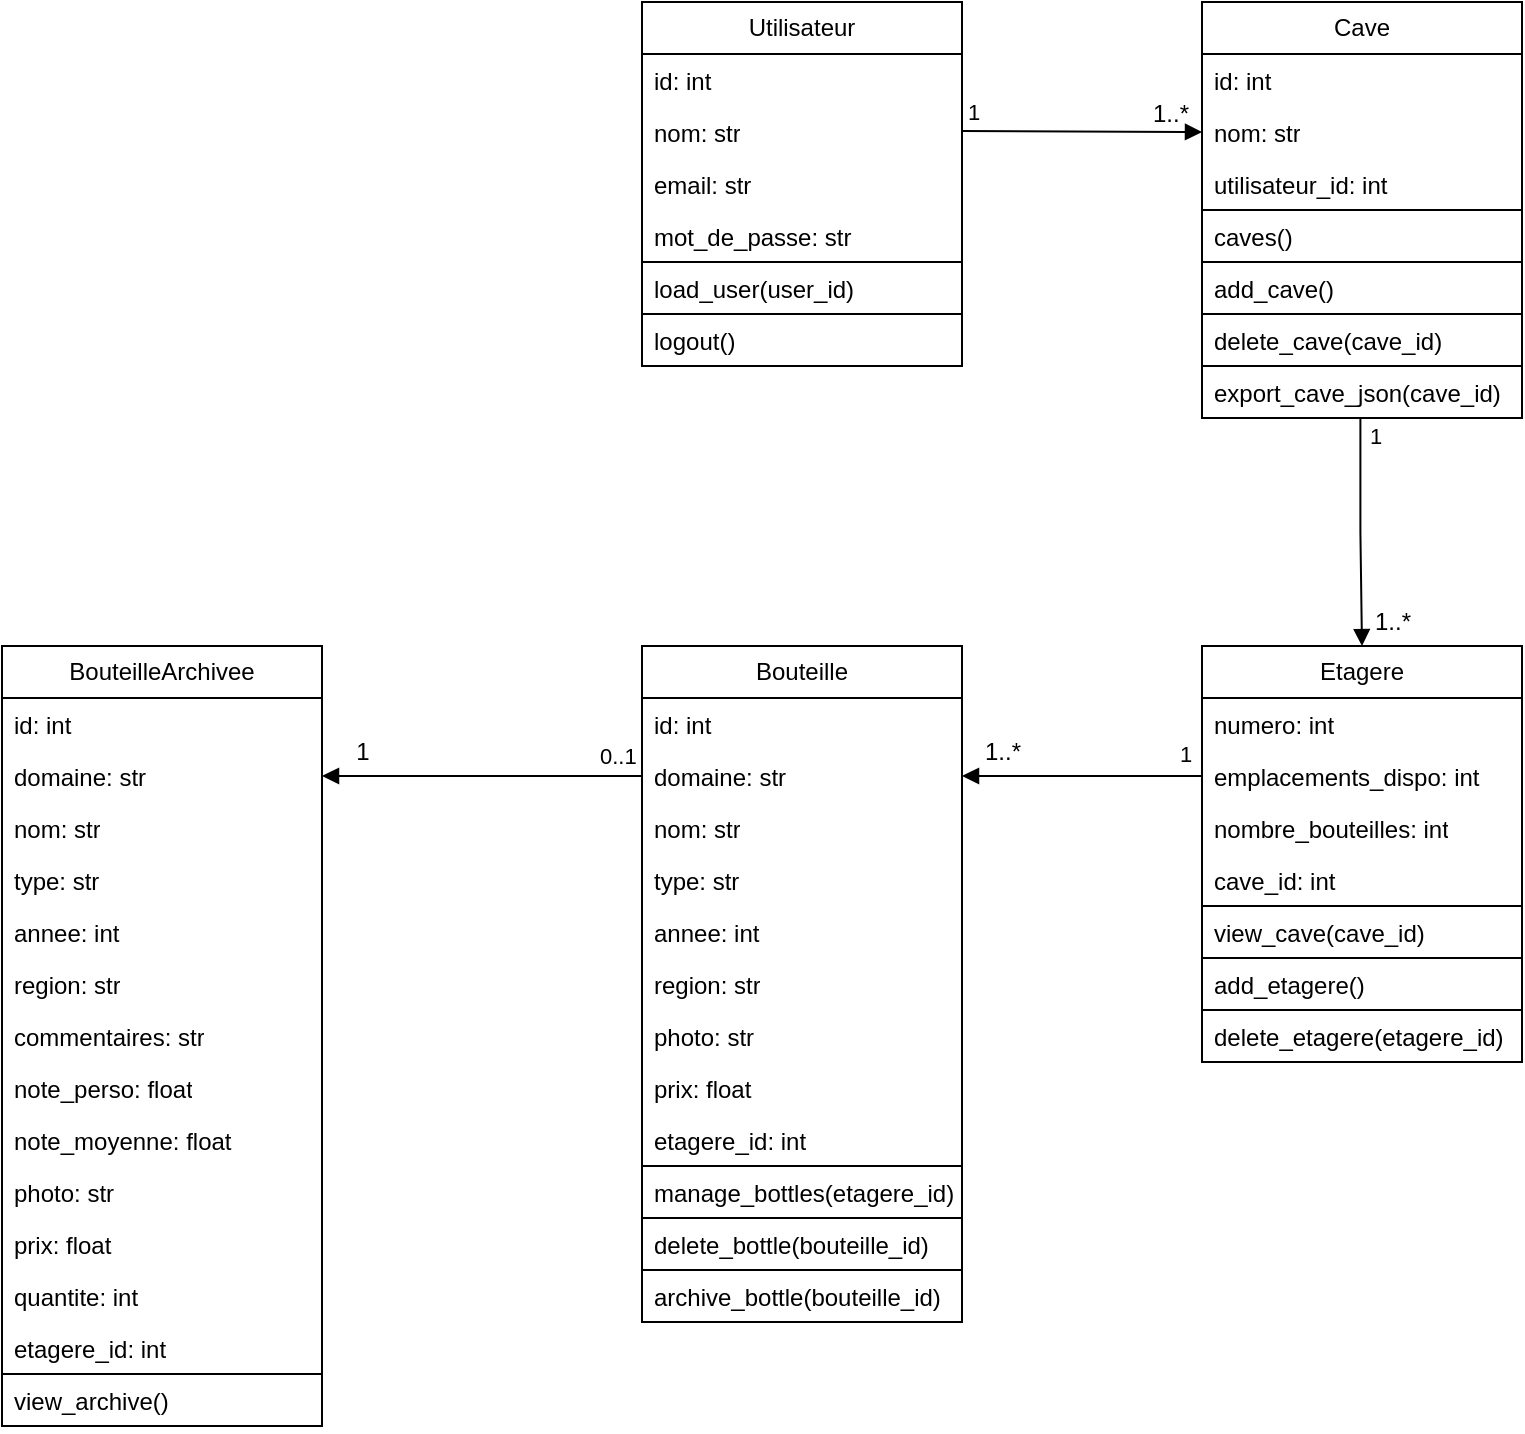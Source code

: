 <mxfile version="24.7.17" pages="2">
  <diagram id="C5RBs43oDa-KdzZeNtuy" name="Diagramme de Classes">
    <mxGraphModel dx="322" dy="473" grid="1" gridSize="10" guides="1" tooltips="1" connect="1" arrows="1" fold="1" page="1" pageScale="1" pageWidth="1169" pageHeight="827" math="0" shadow="0">
      <root>
        <mxCell id="WIyWlLk6GJQsqaUBKTNV-0" />
        <mxCell id="WIyWlLk6GJQsqaUBKTNV-1" parent="WIyWlLk6GJQsqaUBKTNV-0" />
        <mxCell id="N8yvLqKPJr8FDCwfE0dU-0" value="Utilisateur" style="swimlane;fontStyle=0;childLayout=stackLayout;horizontal=1;startSize=26;fillColor=none;horizontalStack=0;resizeParent=1;resizeParentMax=0;resizeLast=0;collapsible=1;marginBottom=0;whiteSpace=wrap;html=1;swimlaneLine=1;strokeColor=default;" parent="WIyWlLk6GJQsqaUBKTNV-1" vertex="1">
          <mxGeometry x="520" y="40" width="160" height="182" as="geometry" />
        </mxCell>
        <mxCell id="N8yvLqKPJr8FDCwfE0dU-1" value="id: int" style="text;strokeColor=none;fillColor=none;align=left;verticalAlign=top;spacingLeft=4;spacingRight=4;overflow=hidden;rotatable=0;points=[[0,0.5],[1,0.5]];portConstraint=eastwest;whiteSpace=wrap;html=1;" parent="N8yvLqKPJr8FDCwfE0dU-0" vertex="1">
          <mxGeometry y="26" width="160" height="26" as="geometry" />
        </mxCell>
        <mxCell id="N8yvLqKPJr8FDCwfE0dU-2" value="nom: str" style="text;strokeColor=none;fillColor=none;align=left;verticalAlign=top;spacingLeft=4;spacingRight=4;overflow=hidden;rotatable=0;points=[[0,0.5],[1,0.5]];portConstraint=eastwest;whiteSpace=wrap;html=1;" parent="N8yvLqKPJr8FDCwfE0dU-0" vertex="1">
          <mxGeometry y="52" width="160" height="26" as="geometry" />
        </mxCell>
        <mxCell id="N8yvLqKPJr8FDCwfE0dU-4" value="email: str" style="text;strokeColor=none;fillColor=none;align=left;verticalAlign=top;spacingLeft=4;spacingRight=4;overflow=hidden;rotatable=0;points=[[0,0.5],[1,0.5]];portConstraint=eastwest;whiteSpace=wrap;html=1;" parent="N8yvLqKPJr8FDCwfE0dU-0" vertex="1">
          <mxGeometry y="78" width="160" height="26" as="geometry" />
        </mxCell>
        <mxCell id="N8yvLqKPJr8FDCwfE0dU-3" value="mot_de_passe: str" style="text;strokeColor=none;fillColor=none;align=left;verticalAlign=top;spacingLeft=4;spacingRight=4;overflow=hidden;rotatable=0;points=[[0,0.5],[1,0.5]];portConstraint=eastwest;whiteSpace=wrap;html=1;" parent="N8yvLqKPJr8FDCwfE0dU-0" vertex="1">
          <mxGeometry y="104" width="160" height="26" as="geometry" />
        </mxCell>
        <mxCell id="baULKCOzaB2K7lAitbB2-0" value="load_user(user_id)" style="text;strokeColor=default;fillColor=none;align=left;verticalAlign=top;spacingLeft=4;spacingRight=4;overflow=hidden;rotatable=0;points=[[0,0.5],[1,0.5]];portConstraint=eastwest;whiteSpace=wrap;html=1;" vertex="1" parent="N8yvLqKPJr8FDCwfE0dU-0">
          <mxGeometry y="130" width="160" height="26" as="geometry" />
        </mxCell>
        <mxCell id="baULKCOzaB2K7lAitbB2-2" value="logout()" style="text;strokeColor=default;fillColor=none;align=left;verticalAlign=top;spacingLeft=4;spacingRight=4;overflow=hidden;rotatable=0;points=[[0,0.5],[1,0.5]];portConstraint=eastwest;whiteSpace=wrap;html=1;" vertex="1" parent="N8yvLqKPJr8FDCwfE0dU-0">
          <mxGeometry y="156" width="160" height="26" as="geometry" />
        </mxCell>
        <mxCell id="N8yvLqKPJr8FDCwfE0dU-7" value="Cave" style="swimlane;fontStyle=0;childLayout=stackLayout;horizontal=1;startSize=26;fillColor=none;horizontalStack=0;resizeParent=1;resizeParentMax=0;resizeLast=0;collapsible=1;marginBottom=0;whiteSpace=wrap;html=1;" parent="WIyWlLk6GJQsqaUBKTNV-1" vertex="1">
          <mxGeometry x="800" y="40" width="160" height="208" as="geometry" />
        </mxCell>
        <mxCell id="N8yvLqKPJr8FDCwfE0dU-8" value="id: int" style="text;strokeColor=none;fillColor=none;align=left;verticalAlign=top;spacingLeft=4;spacingRight=4;overflow=hidden;rotatable=0;points=[[0,0.5],[1,0.5]];portConstraint=eastwest;whiteSpace=wrap;html=1;" parent="N8yvLqKPJr8FDCwfE0dU-7" vertex="1">
          <mxGeometry y="26" width="160" height="26" as="geometry" />
        </mxCell>
        <mxCell id="N8yvLqKPJr8FDCwfE0dU-9" value="nom: str" style="text;strokeColor=none;fillColor=none;align=left;verticalAlign=top;spacingLeft=4;spacingRight=4;overflow=hidden;rotatable=0;points=[[0,0.5],[1,0.5]];portConstraint=eastwest;whiteSpace=wrap;html=1;" parent="N8yvLqKPJr8FDCwfE0dU-7" vertex="1">
          <mxGeometry y="52" width="160" height="26" as="geometry" />
        </mxCell>
        <mxCell id="N8yvLqKPJr8FDCwfE0dU-10" value="utilisateur_id: int" style="text;strokeColor=none;fillColor=none;align=left;verticalAlign=top;spacingLeft=4;spacingRight=4;overflow=hidden;rotatable=0;points=[[0,0.5],[1,0.5]];portConstraint=eastwest;whiteSpace=wrap;html=1;" parent="N8yvLqKPJr8FDCwfE0dU-7" vertex="1">
          <mxGeometry y="78" width="160" height="26" as="geometry" />
        </mxCell>
        <mxCell id="baULKCOzaB2K7lAitbB2-7" value="caves()" style="text;strokeColor=default;fillColor=none;align=left;verticalAlign=top;spacingLeft=4;spacingRight=4;overflow=hidden;rotatable=0;points=[[0,0.5],[1,0.5]];portConstraint=eastwest;whiteSpace=wrap;html=1;" vertex="1" parent="N8yvLqKPJr8FDCwfE0dU-7">
          <mxGeometry y="104" width="160" height="26" as="geometry" />
        </mxCell>
        <mxCell id="baULKCOzaB2K7lAitbB2-4" value="add_cave()" style="text;strokeColor=default;fillColor=none;align=left;verticalAlign=top;spacingLeft=4;spacingRight=4;overflow=hidden;rotatable=0;points=[[0,0.5],[1,0.5]];portConstraint=eastwest;whiteSpace=wrap;html=1;" vertex="1" parent="N8yvLqKPJr8FDCwfE0dU-7">
          <mxGeometry y="130" width="160" height="26" as="geometry" />
        </mxCell>
        <mxCell id="baULKCOzaB2K7lAitbB2-5" value="delete_cave(cave_id)" style="text;strokeColor=default;fillColor=none;align=left;verticalAlign=top;spacingLeft=4;spacingRight=4;overflow=hidden;rotatable=0;points=[[0,0.5],[1,0.5]];portConstraint=eastwest;whiteSpace=wrap;html=1;" vertex="1" parent="N8yvLqKPJr8FDCwfE0dU-7">
          <mxGeometry y="156" width="160" height="26" as="geometry" />
        </mxCell>
        <mxCell id="baULKCOzaB2K7lAitbB2-18" value="export_cave_json(cave_id)" style="text;strokeColor=default;fillColor=none;align=left;verticalAlign=top;spacingLeft=4;spacingRight=4;overflow=hidden;rotatable=0;points=[[0,0.5],[1,0.5]];portConstraint=eastwest;whiteSpace=wrap;html=1;" vertex="1" parent="N8yvLqKPJr8FDCwfE0dU-7">
          <mxGeometry y="182" width="160" height="26" as="geometry" />
        </mxCell>
        <mxCell id="N8yvLqKPJr8FDCwfE0dU-12" value="Etagere" style="swimlane;fontStyle=0;childLayout=stackLayout;horizontal=1;startSize=26;fillColor=none;horizontalStack=0;resizeParent=1;resizeParentMax=0;resizeLast=0;collapsible=1;marginBottom=0;whiteSpace=wrap;html=1;" parent="WIyWlLk6GJQsqaUBKTNV-1" vertex="1">
          <mxGeometry x="800" y="362" width="160" height="208" as="geometry" />
        </mxCell>
        <mxCell id="N8yvLqKPJr8FDCwfE0dU-13" value="numero: int" style="text;strokeColor=none;fillColor=none;align=left;verticalAlign=top;spacingLeft=4;spacingRight=4;overflow=hidden;rotatable=0;points=[[0,0.5],[1,0.5]];portConstraint=eastwest;whiteSpace=wrap;html=1;" parent="N8yvLqKPJr8FDCwfE0dU-12" vertex="1">
          <mxGeometry y="26" width="160" height="26" as="geometry" />
        </mxCell>
        <mxCell id="N8yvLqKPJr8FDCwfE0dU-14" value="emplacements_dispo: int" style="text;strokeColor=none;fillColor=none;align=left;verticalAlign=top;spacingLeft=4;spacingRight=4;overflow=hidden;rotatable=0;points=[[0,0.5],[1,0.5]];portConstraint=eastwest;whiteSpace=wrap;html=1;" parent="N8yvLqKPJr8FDCwfE0dU-12" vertex="1">
          <mxGeometry y="52" width="160" height="26" as="geometry" />
        </mxCell>
        <mxCell id="N8yvLqKPJr8FDCwfE0dU-15" value="nombre_bouteilles: int" style="text;strokeColor=none;fillColor=none;align=left;verticalAlign=top;spacingLeft=4;spacingRight=4;overflow=hidden;rotatable=0;points=[[0,0.5],[1,0.5]];portConstraint=eastwest;whiteSpace=wrap;html=1;" parent="N8yvLqKPJr8FDCwfE0dU-12" vertex="1">
          <mxGeometry y="78" width="160" height="26" as="geometry" />
        </mxCell>
        <mxCell id="nJMobULBVtgnFOdolpub-0" value="cave_id: int" style="text;strokeColor=none;fillColor=none;align=left;verticalAlign=top;spacingLeft=4;spacingRight=4;overflow=hidden;rotatable=0;points=[[0,0.5],[1,0.5]];portConstraint=eastwest;whiteSpace=wrap;html=1;" parent="N8yvLqKPJr8FDCwfE0dU-12" vertex="1">
          <mxGeometry y="104" width="160" height="26" as="geometry" />
        </mxCell>
        <mxCell id="baULKCOzaB2K7lAitbB2-8" value="view_cave(cave_id)" style="text;strokeColor=default;fillColor=none;align=left;verticalAlign=top;spacingLeft=4;spacingRight=4;overflow=hidden;rotatable=0;points=[[0,0.5],[1,0.5]];portConstraint=eastwest;whiteSpace=wrap;html=1;" vertex="1" parent="N8yvLqKPJr8FDCwfE0dU-12">
          <mxGeometry y="130" width="160" height="26" as="geometry" />
        </mxCell>
        <mxCell id="baULKCOzaB2K7lAitbB2-9" value="add_etagere()" style="text;strokeColor=default;fillColor=none;align=left;verticalAlign=top;spacingLeft=4;spacingRight=4;overflow=hidden;rotatable=0;points=[[0,0.5],[1,0.5]];portConstraint=eastwest;whiteSpace=wrap;html=1;" vertex="1" parent="N8yvLqKPJr8FDCwfE0dU-12">
          <mxGeometry y="156" width="160" height="26" as="geometry" />
        </mxCell>
        <mxCell id="baULKCOzaB2K7lAitbB2-17" value="delete_etagere(etagere_id)" style="text;strokeColor=default;fillColor=none;align=left;verticalAlign=top;spacingLeft=4;spacingRight=4;overflow=hidden;rotatable=0;points=[[0,0.5],[1,0.5]];portConstraint=eastwest;whiteSpace=wrap;html=1;" vertex="1" parent="N8yvLqKPJr8FDCwfE0dU-12">
          <mxGeometry y="182" width="160" height="26" as="geometry" />
        </mxCell>
        <mxCell id="N8yvLqKPJr8FDCwfE0dU-17" value="Bouteille" style="swimlane;fontStyle=0;childLayout=stackLayout;horizontal=1;startSize=26;fillColor=none;horizontalStack=0;resizeParent=1;resizeParentMax=0;resizeLast=0;collapsible=1;marginBottom=0;whiteSpace=wrap;html=1;" parent="WIyWlLk6GJQsqaUBKTNV-1" vertex="1">
          <mxGeometry x="520" y="362" width="160" height="338" as="geometry" />
        </mxCell>
        <mxCell id="N8yvLqKPJr8FDCwfE0dU-21" value="id: int" style="text;strokeColor=none;fillColor=none;align=left;verticalAlign=top;spacingLeft=4;spacingRight=4;overflow=hidden;rotatable=0;points=[[0,0.5],[1,0.5]];portConstraint=eastwest;whiteSpace=wrap;html=1;" parent="N8yvLqKPJr8FDCwfE0dU-17" vertex="1">
          <mxGeometry y="26" width="160" height="26" as="geometry" />
        </mxCell>
        <mxCell id="N8yvLqKPJr8FDCwfE0dU-22" value="domaine: str" style="text;strokeColor=none;fillColor=none;align=left;verticalAlign=top;spacingLeft=4;spacingRight=4;overflow=hidden;rotatable=0;points=[[0,0.5],[1,0.5]];portConstraint=eastwest;whiteSpace=wrap;html=1;" parent="N8yvLqKPJr8FDCwfE0dU-17" vertex="1">
          <mxGeometry y="52" width="160" height="26" as="geometry" />
        </mxCell>
        <mxCell id="N8yvLqKPJr8FDCwfE0dU-23" value="nom: str" style="text;strokeColor=none;fillColor=none;align=left;verticalAlign=top;spacingLeft=4;spacingRight=4;overflow=hidden;rotatable=0;points=[[0,0.5],[1,0.5]];portConstraint=eastwest;whiteSpace=wrap;html=1;" parent="N8yvLqKPJr8FDCwfE0dU-17" vertex="1">
          <mxGeometry y="78" width="160" height="26" as="geometry" />
        </mxCell>
        <mxCell id="N8yvLqKPJr8FDCwfE0dU-24" value="type: str" style="text;strokeColor=none;fillColor=none;align=left;verticalAlign=top;spacingLeft=4;spacingRight=4;overflow=hidden;rotatable=0;points=[[0,0.5],[1,0.5]];portConstraint=eastwest;whiteSpace=wrap;html=1;" parent="N8yvLqKPJr8FDCwfE0dU-17" vertex="1">
          <mxGeometry y="104" width="160" height="26" as="geometry" />
        </mxCell>
        <mxCell id="N8yvLqKPJr8FDCwfE0dU-25" value="annee: int" style="text;strokeColor=none;fillColor=none;align=left;verticalAlign=top;spacingLeft=4;spacingRight=4;overflow=hidden;rotatable=0;points=[[0,0.5],[1,0.5]];portConstraint=eastwest;whiteSpace=wrap;html=1;" parent="N8yvLqKPJr8FDCwfE0dU-17" vertex="1">
          <mxGeometry y="130" width="160" height="26" as="geometry" />
        </mxCell>
        <mxCell id="N8yvLqKPJr8FDCwfE0dU-30" value="region: str" style="text;strokeColor=none;fillColor=none;align=left;verticalAlign=top;spacingLeft=4;spacingRight=4;overflow=hidden;rotatable=0;points=[[0,0.5],[1,0.5]];portConstraint=eastwest;whiteSpace=wrap;html=1;" parent="N8yvLqKPJr8FDCwfE0dU-17" vertex="1">
          <mxGeometry y="156" width="160" height="26" as="geometry" />
        </mxCell>
        <mxCell id="N8yvLqKPJr8FDCwfE0dU-34" value="photo: str" style="text;strokeColor=none;fillColor=none;align=left;verticalAlign=top;spacingLeft=4;spacingRight=4;overflow=hidden;rotatable=0;points=[[0,0.5],[1,0.5]];portConstraint=eastwest;whiteSpace=wrap;html=1;" parent="N8yvLqKPJr8FDCwfE0dU-17" vertex="1">
          <mxGeometry y="182" width="160" height="26" as="geometry" />
        </mxCell>
        <mxCell id="N8yvLqKPJr8FDCwfE0dU-33" value="prix: float" style="text;strokeColor=none;fillColor=none;align=left;verticalAlign=top;spacingLeft=4;spacingRight=4;overflow=hidden;rotatable=0;points=[[0,0.5],[1,0.5]];portConstraint=eastwest;whiteSpace=wrap;html=1;" parent="N8yvLqKPJr8FDCwfE0dU-17" vertex="1">
          <mxGeometry y="208" width="160" height="26" as="geometry" />
        </mxCell>
        <mxCell id="N8yvLqKPJr8FDCwfE0dU-26" value="etagere_id: int" style="text;strokeColor=none;fillColor=none;align=left;verticalAlign=top;spacingLeft=4;spacingRight=4;overflow=hidden;rotatable=0;points=[[0,0.5],[1,0.5]];portConstraint=eastwest;whiteSpace=wrap;html=1;" parent="N8yvLqKPJr8FDCwfE0dU-17" vertex="1">
          <mxGeometry y="234" width="160" height="26" as="geometry" />
        </mxCell>
        <mxCell id="baULKCOzaB2K7lAitbB2-19" value="manage_bottles(etagere_id)" style="text;strokeColor=default;fillColor=none;align=left;verticalAlign=top;spacingLeft=4;spacingRight=4;overflow=hidden;rotatable=0;points=[[0,0.5],[1,0.5]];portConstraint=eastwest;whiteSpace=wrap;html=1;" vertex="1" parent="N8yvLqKPJr8FDCwfE0dU-17">
          <mxGeometry y="260" width="160" height="26" as="geometry" />
        </mxCell>
        <mxCell id="baULKCOzaB2K7lAitbB2-20" value="delete_bottle(bouteille_id)" style="text;strokeColor=default;fillColor=none;align=left;verticalAlign=top;spacingLeft=4;spacingRight=4;overflow=hidden;rotatable=0;points=[[0,0.5],[1,0.5]];portConstraint=eastwest;whiteSpace=wrap;html=1;" vertex="1" parent="N8yvLqKPJr8FDCwfE0dU-17">
          <mxGeometry y="286" width="160" height="26" as="geometry" />
        </mxCell>
        <mxCell id="baULKCOzaB2K7lAitbB2-34" value="archive_bottle(bouteille_id)" style="text;strokeColor=default;fillColor=none;align=left;verticalAlign=top;spacingLeft=4;spacingRight=4;overflow=hidden;rotatable=0;points=[[0,0.5],[1,0.5]];portConstraint=eastwest;whiteSpace=wrap;html=1;" vertex="1" parent="N8yvLqKPJr8FDCwfE0dU-17">
          <mxGeometry y="312" width="160" height="26" as="geometry" />
        </mxCell>
        <mxCell id="N8yvLqKPJr8FDCwfE0dU-37" value="" style="endArrow=block;endFill=1;html=1;edgeStyle=orthogonalEdgeStyle;align=left;verticalAlign=top;rounded=0;entryX=0;entryY=0.5;entryDx=0;entryDy=0;" parent="WIyWlLk6GJQsqaUBKTNV-1" target="N8yvLqKPJr8FDCwfE0dU-9" edge="1">
          <mxGeometry x="-1" relative="1" as="geometry">
            <mxPoint x="680" y="104.5" as="sourcePoint" />
            <mxPoint x="770" y="104.5" as="targetPoint" />
          </mxGeometry>
        </mxCell>
        <mxCell id="N8yvLqKPJr8FDCwfE0dU-38" value="1" style="edgeLabel;resizable=0;html=1;align=left;verticalAlign=bottom;" parent="N8yvLqKPJr8FDCwfE0dU-37" connectable="0" vertex="1">
          <mxGeometry x="-1" relative="1" as="geometry">
            <mxPoint x="1" y="-1" as="offset" />
          </mxGeometry>
        </mxCell>
        <mxCell id="N8yvLqKPJr8FDCwfE0dU-40" value="1..*" style="text;html=1;align=center;verticalAlign=middle;resizable=0;points=[];autosize=1;strokeColor=none;fillColor=none;" parent="WIyWlLk6GJQsqaUBKTNV-1" vertex="1">
          <mxGeometry x="764" y="81" width="40" height="30" as="geometry" />
        </mxCell>
        <mxCell id="N8yvLqKPJr8FDCwfE0dU-41" value="" style="endArrow=block;endFill=1;html=1;edgeStyle=orthogonalEdgeStyle;align=left;verticalAlign=top;rounded=0;entryX=0.5;entryY=0;entryDx=0;entryDy=0;exitX=0.495;exitY=1.005;exitDx=0;exitDy=0;exitPerimeter=0;" parent="WIyWlLk6GJQsqaUBKTNV-1" source="baULKCOzaB2K7lAitbB2-18" target="N8yvLqKPJr8FDCwfE0dU-12" edge="1">
          <mxGeometry x="-1" relative="1" as="geometry">
            <mxPoint x="880" y="250" as="sourcePoint" />
            <mxPoint x="970" y="260.5" as="targetPoint" />
          </mxGeometry>
        </mxCell>
        <mxCell id="N8yvLqKPJr8FDCwfE0dU-42" value="1" style="edgeLabel;resizable=0;html=1;align=left;verticalAlign=bottom;" parent="N8yvLqKPJr8FDCwfE0dU-41" connectable="0" vertex="1">
          <mxGeometry x="-1" relative="1" as="geometry">
            <mxPoint x="3" y="17" as="offset" />
          </mxGeometry>
        </mxCell>
        <mxCell id="N8yvLqKPJr8FDCwfE0dU-46" value="1..*" style="text;html=1;align=center;verticalAlign=middle;resizable=0;points=[];autosize=1;strokeColor=none;fillColor=none;" parent="WIyWlLk6GJQsqaUBKTNV-1" vertex="1">
          <mxGeometry x="875" y="335" width="40" height="30" as="geometry" />
        </mxCell>
        <mxCell id="N8yvLqKPJr8FDCwfE0dU-47" value="" style="endArrow=block;endFill=1;html=1;edgeStyle=orthogonalEdgeStyle;align=left;verticalAlign=top;rounded=0;exitX=0;exitY=0.5;exitDx=0;exitDy=0;entryX=1;entryY=0.5;entryDx=0;entryDy=0;" parent="WIyWlLk6GJQsqaUBKTNV-1" source="N8yvLqKPJr8FDCwfE0dU-14" target="N8yvLqKPJr8FDCwfE0dU-22" edge="1">
          <mxGeometry x="-1" relative="1" as="geometry">
            <mxPoint x="780" y="414" as="sourcePoint" />
            <mxPoint x="690" y="420" as="targetPoint" />
          </mxGeometry>
        </mxCell>
        <mxCell id="N8yvLqKPJr8FDCwfE0dU-48" value="1" style="edgeLabel;resizable=0;html=1;align=left;verticalAlign=bottom;" parent="N8yvLqKPJr8FDCwfE0dU-47" connectable="0" vertex="1">
          <mxGeometry x="-1" relative="1" as="geometry">
            <mxPoint x="-13" y="-3" as="offset" />
          </mxGeometry>
        </mxCell>
        <mxCell id="N8yvLqKPJr8FDCwfE0dU-49" value="1..*" style="text;html=1;align=center;verticalAlign=middle;resizable=0;points=[];autosize=1;strokeColor=none;fillColor=none;" parent="WIyWlLk6GJQsqaUBKTNV-1" vertex="1">
          <mxGeometry x="680" y="400" width="40" height="30" as="geometry" />
        </mxCell>
        <mxCell id="0L_QkvMz62GkjKR2L9rc-0" value="BouteilleArchivee" style="swimlane;fontStyle=0;childLayout=stackLayout;horizontal=1;startSize=26;fillColor=none;horizontalStack=0;resizeParent=1;resizeParentMax=0;resizeLast=0;collapsible=1;marginBottom=0;whiteSpace=wrap;html=1;" parent="WIyWlLk6GJQsqaUBKTNV-1" vertex="1">
          <mxGeometry x="200" y="362" width="160" height="390" as="geometry" />
        </mxCell>
        <mxCell id="0L_QkvMz62GkjKR2L9rc-1" value="id: int" style="text;strokeColor=none;fillColor=none;align=left;verticalAlign=top;spacingLeft=4;spacingRight=4;overflow=hidden;rotatable=0;points=[[0,0.5],[1,0.5]];portConstraint=eastwest;whiteSpace=wrap;html=1;" parent="0L_QkvMz62GkjKR2L9rc-0" vertex="1">
          <mxGeometry y="26" width="160" height="26" as="geometry" />
        </mxCell>
        <mxCell id="0L_QkvMz62GkjKR2L9rc-2" value="domaine: str" style="text;strokeColor=none;fillColor=none;align=left;verticalAlign=top;spacingLeft=4;spacingRight=4;overflow=hidden;rotatable=0;points=[[0,0.5],[1,0.5]];portConstraint=eastwest;whiteSpace=wrap;html=1;" parent="0L_QkvMz62GkjKR2L9rc-0" vertex="1">
          <mxGeometry y="52" width="160" height="26" as="geometry" />
        </mxCell>
        <mxCell id="0L_QkvMz62GkjKR2L9rc-3" value="nom: str" style="text;strokeColor=none;fillColor=none;align=left;verticalAlign=top;spacingLeft=4;spacingRight=4;overflow=hidden;rotatable=0;points=[[0,0.5],[1,0.5]];portConstraint=eastwest;whiteSpace=wrap;html=1;" parent="0L_QkvMz62GkjKR2L9rc-0" vertex="1">
          <mxGeometry y="78" width="160" height="26" as="geometry" />
        </mxCell>
        <mxCell id="0L_QkvMz62GkjKR2L9rc-4" value="type: str" style="text;strokeColor=none;fillColor=none;align=left;verticalAlign=top;spacingLeft=4;spacingRight=4;overflow=hidden;rotatable=0;points=[[0,0.5],[1,0.5]];portConstraint=eastwest;whiteSpace=wrap;html=1;" parent="0L_QkvMz62GkjKR2L9rc-0" vertex="1">
          <mxGeometry y="104" width="160" height="26" as="geometry" />
        </mxCell>
        <mxCell id="0L_QkvMz62GkjKR2L9rc-5" value="annee: int" style="text;strokeColor=none;fillColor=none;align=left;verticalAlign=top;spacingLeft=4;spacingRight=4;overflow=hidden;rotatable=0;points=[[0,0.5],[1,0.5]];portConstraint=eastwest;whiteSpace=wrap;html=1;" parent="0L_QkvMz62GkjKR2L9rc-0" vertex="1">
          <mxGeometry y="130" width="160" height="26" as="geometry" />
        </mxCell>
        <mxCell id="0L_QkvMz62GkjKR2L9rc-6" value="region: str" style="text;strokeColor=none;fillColor=none;align=left;verticalAlign=top;spacingLeft=4;spacingRight=4;overflow=hidden;rotatable=0;points=[[0,0.5],[1,0.5]];portConstraint=eastwest;whiteSpace=wrap;html=1;" parent="0L_QkvMz62GkjKR2L9rc-0" vertex="1">
          <mxGeometry y="156" width="160" height="26" as="geometry" />
        </mxCell>
        <mxCell id="0L_QkvMz62GkjKR2L9rc-7" value="commentaires: str" style="text;strokeColor=none;fillColor=none;align=left;verticalAlign=top;spacingLeft=4;spacingRight=4;overflow=hidden;rotatable=0;points=[[0,0.5],[1,0.5]];portConstraint=eastwest;whiteSpace=wrap;html=1;" parent="0L_QkvMz62GkjKR2L9rc-0" vertex="1">
          <mxGeometry y="182" width="160" height="26" as="geometry" />
        </mxCell>
        <mxCell id="0L_QkvMz62GkjKR2L9rc-8" value="note_perso: float" style="text;strokeColor=none;fillColor=none;align=left;verticalAlign=top;spacingLeft=4;spacingRight=4;overflow=hidden;rotatable=0;points=[[0,0.5],[1,0.5]];portConstraint=eastwest;whiteSpace=wrap;html=1;" parent="0L_QkvMz62GkjKR2L9rc-0" vertex="1">
          <mxGeometry y="208" width="160" height="26" as="geometry" />
        </mxCell>
        <mxCell id="0L_QkvMz62GkjKR2L9rc-9" value="note_moyenne: float" style="text;strokeColor=none;fillColor=none;align=left;verticalAlign=top;spacingLeft=4;spacingRight=4;overflow=hidden;rotatable=0;points=[[0,0.5],[1,0.5]];portConstraint=eastwest;whiteSpace=wrap;html=1;" parent="0L_QkvMz62GkjKR2L9rc-0" vertex="1">
          <mxGeometry y="234" width="160" height="26" as="geometry" />
        </mxCell>
        <mxCell id="0L_QkvMz62GkjKR2L9rc-10" value="photo: str" style="text;strokeColor=none;fillColor=none;align=left;verticalAlign=top;spacingLeft=4;spacingRight=4;overflow=hidden;rotatable=0;points=[[0,0.5],[1,0.5]];portConstraint=eastwest;whiteSpace=wrap;html=1;" parent="0L_QkvMz62GkjKR2L9rc-0" vertex="1">
          <mxGeometry y="260" width="160" height="26" as="geometry" />
        </mxCell>
        <mxCell id="0L_QkvMz62GkjKR2L9rc-11" value="prix: float" style="text;strokeColor=none;fillColor=none;align=left;verticalAlign=top;spacingLeft=4;spacingRight=4;overflow=hidden;rotatable=0;points=[[0,0.5],[1,0.5]];portConstraint=eastwest;whiteSpace=wrap;html=1;" parent="0L_QkvMz62GkjKR2L9rc-0" vertex="1">
          <mxGeometry y="286" width="160" height="26" as="geometry" />
        </mxCell>
        <mxCell id="0L_QkvMz62GkjKR2L9rc-12" value="quantite: int" style="text;strokeColor=none;fillColor=none;align=left;verticalAlign=top;spacingLeft=4;spacingRight=4;overflow=hidden;rotatable=0;points=[[0,0.5],[1,0.5]];portConstraint=eastwest;whiteSpace=wrap;html=1;" parent="0L_QkvMz62GkjKR2L9rc-0" vertex="1">
          <mxGeometry y="312" width="160" height="26" as="geometry" />
        </mxCell>
        <mxCell id="0L_QkvMz62GkjKR2L9rc-13" value="etagere_id: int" style="text;strokeColor=none;fillColor=none;align=left;verticalAlign=top;spacingLeft=4;spacingRight=4;overflow=hidden;rotatable=0;points=[[0,0.5],[1,0.5]];portConstraint=eastwest;whiteSpace=wrap;html=1;" parent="0L_QkvMz62GkjKR2L9rc-0" vertex="1">
          <mxGeometry y="338" width="160" height="26" as="geometry" />
        </mxCell>
        <mxCell id="baULKCOzaB2K7lAitbB2-35" value="view_archive()" style="text;strokeColor=default;fillColor=none;align=left;verticalAlign=top;spacingLeft=4;spacingRight=4;overflow=hidden;rotatable=0;points=[[0,0.5],[1,0.5]];portConstraint=eastwest;whiteSpace=wrap;html=1;" vertex="1" parent="0L_QkvMz62GkjKR2L9rc-0">
          <mxGeometry y="364" width="160" height="26" as="geometry" />
        </mxCell>
        <mxCell id="0L_QkvMz62GkjKR2L9rc-14" value="" style="endArrow=block;endFill=1;html=1;edgeStyle=orthogonalEdgeStyle;align=left;verticalAlign=top;rounded=0;exitX=0;exitY=0.5;exitDx=0;exitDy=0;entryX=1;entryY=0.5;entryDx=0;entryDy=0;" parent="WIyWlLk6GJQsqaUBKTNV-1" source="N8yvLqKPJr8FDCwfE0dU-22" target="0L_QkvMz62GkjKR2L9rc-2" edge="1">
          <mxGeometry x="-1" relative="1" as="geometry">
            <mxPoint x="490" y="428" as="sourcePoint" />
            <mxPoint x="370" y="428" as="targetPoint" />
          </mxGeometry>
        </mxCell>
        <mxCell id="0L_QkvMz62GkjKR2L9rc-15" value="0..1" style="edgeLabel;resizable=0;html=1;align=left;verticalAlign=bottom;" parent="0L_QkvMz62GkjKR2L9rc-14" connectable="0" vertex="1">
          <mxGeometry x="-1" relative="1" as="geometry">
            <mxPoint x="-23" y="-2" as="offset" />
          </mxGeometry>
        </mxCell>
        <mxCell id="nJMobULBVtgnFOdolpub-1" value="1" style="text;html=1;align=center;verticalAlign=middle;resizable=0;points=[];autosize=1;strokeColor=none;fillColor=none;" parent="WIyWlLk6GJQsqaUBKTNV-1" vertex="1">
          <mxGeometry x="365" y="400" width="30" height="30" as="geometry" />
        </mxCell>
      </root>
    </mxGraphModel>
  </diagram>
  <diagram id="gB4nzf0hrFOLf0BN2lDy" name="Modèle de BDD">
    <mxGraphModel dx="1098" dy="828" grid="1" gridSize="10" guides="1" tooltips="1" connect="1" arrows="1" fold="1" page="1" pageScale="1" pageWidth="1169" pageHeight="827" math="0" shadow="0">
      <root>
        <mxCell id="0" />
        <mxCell id="1" parent="0" />
        <mxCell id="fBtg-RekssfBhCpjiaH1-1" value="Utilisateur" style="swimlane;fontStyle=0;childLayout=stackLayout;horizontal=1;startSize=26;fillColor=none;horizontalStack=0;resizeParent=1;resizeParentMax=0;resizeLast=0;collapsible=1;marginBottom=0;whiteSpace=wrap;html=1;" parent="1" vertex="1">
          <mxGeometry x="70" y="85" width="360" height="130" as="geometry" />
        </mxCell>
        <mxCell id="fBtg-RekssfBhCpjiaH1-2" value="id INTEGER PRIMARY KEY AUTOINCREMENT" style="text;strokeColor=none;fillColor=none;align=left;verticalAlign=top;spacingLeft=4;spacingRight=4;overflow=hidden;rotatable=0;points=[[0,0.5],[1,0.5]];portConstraint=eastwest;whiteSpace=wrap;html=1;" parent="fBtg-RekssfBhCpjiaH1-1" vertex="1">
          <mxGeometry y="26" width="360" height="26" as="geometry" />
        </mxCell>
        <mxCell id="fBtg-RekssfBhCpjiaH1-3" value="nom TEXT NOT NULL" style="text;strokeColor=none;fillColor=none;align=left;verticalAlign=top;spacingLeft=4;spacingRight=4;overflow=hidden;rotatable=0;points=[[0,0.5],[1,0.5]];portConstraint=eastwest;whiteSpace=wrap;html=1;" parent="fBtg-RekssfBhCpjiaH1-1" vertex="1">
          <mxGeometry y="52" width="360" height="26" as="geometry" />
        </mxCell>
        <mxCell id="fBtg-RekssfBhCpjiaH1-4" value="email TEXT UNIQUE NOT NULL" style="text;strokeColor=none;fillColor=none;align=left;verticalAlign=top;spacingLeft=4;spacingRight=4;overflow=hidden;rotatable=0;points=[[0,0.5],[1,0.5]];portConstraint=eastwest;whiteSpace=wrap;html=1;" parent="fBtg-RekssfBhCpjiaH1-1" vertex="1">
          <mxGeometry y="78" width="360" height="26" as="geometry" />
        </mxCell>
        <mxCell id="fBtg-RekssfBhCpjiaH1-5" value="mot_de_passe TEXT NOT NULL" style="text;strokeColor=none;fillColor=none;align=left;verticalAlign=top;spacingLeft=4;spacingRight=4;overflow=hidden;rotatable=0;points=[[0,0.5],[1,0.5]];portConstraint=eastwest;whiteSpace=wrap;html=1;" parent="fBtg-RekssfBhCpjiaH1-1" vertex="1">
          <mxGeometry y="104" width="360" height="26" as="geometry" />
        </mxCell>
        <mxCell id="fBtg-RekssfBhCpjiaH1-6" value="Cave" style="swimlane;fontStyle=0;childLayout=stackLayout;horizontal=1;startSize=26;fillColor=none;horizontalStack=0;resizeParent=1;resizeParentMax=0;resizeLast=0;collapsible=1;marginBottom=0;whiteSpace=wrap;html=1;" parent="1" vertex="1">
          <mxGeometry x="590" y="33" width="360" height="130" as="geometry" />
        </mxCell>
        <mxCell id="fBtg-RekssfBhCpjiaH1-7" value="id INTEGER PRIMARY KEY AUTOINCREMENT" style="text;strokeColor=none;fillColor=none;align=left;verticalAlign=top;spacingLeft=4;spacingRight=4;overflow=hidden;rotatable=0;points=[[0,0.5],[1,0.5]];portConstraint=eastwest;whiteSpace=wrap;html=1;" parent="fBtg-RekssfBhCpjiaH1-6" vertex="1">
          <mxGeometry y="26" width="360" height="26" as="geometry" />
        </mxCell>
        <mxCell id="fBtg-RekssfBhCpjiaH1-8" value="nom TEXT NOT NULL" style="text;strokeColor=none;fillColor=none;align=left;verticalAlign=top;spacingLeft=4;spacingRight=4;overflow=hidden;rotatable=0;points=[[0,0.5],[1,0.5]];portConstraint=eastwest;whiteSpace=wrap;html=1;" parent="fBtg-RekssfBhCpjiaH1-6" vertex="1">
          <mxGeometry y="52" width="360" height="26" as="geometry" />
        </mxCell>
        <mxCell id="fBtg-RekssfBhCpjiaH1-9" value="utilisateur_id INTEGER NOT NULL" style="text;strokeColor=none;fillColor=none;align=left;verticalAlign=top;spacingLeft=4;spacingRight=4;overflow=hidden;rotatable=0;points=[[0,0.5],[1,0.5]];portConstraint=eastwest;whiteSpace=wrap;html=1;" parent="fBtg-RekssfBhCpjiaH1-6" vertex="1">
          <mxGeometry y="78" width="360" height="26" as="geometry" />
        </mxCell>
        <mxCell id="uETESw2laCdIU42upz53-1" value="FOREIGN KEY (utilisateur_id) REFERENCES Utilisateur (id)" style="text;strokeColor=none;fillColor=none;align=left;verticalAlign=top;spacingLeft=4;spacingRight=4;overflow=hidden;rotatable=0;points=[[0,0.5],[1,0.5]];portConstraint=eastwest;whiteSpace=wrap;html=1;" parent="fBtg-RekssfBhCpjiaH1-6" vertex="1">
          <mxGeometry y="104" width="360" height="26" as="geometry" />
        </mxCell>
        <mxCell id="fBtg-RekssfBhCpjiaH1-10" value="Etagere" style="swimlane;fontStyle=0;childLayout=stackLayout;horizontal=1;startSize=26;fillColor=none;horizontalStack=0;resizeParent=1;resizeParentMax=0;resizeLast=0;collapsible=1;marginBottom=0;whiteSpace=wrap;html=1;" parent="1" vertex="1">
          <mxGeometry x="590" y="206" width="360" height="182" as="geometry" />
        </mxCell>
        <mxCell id="fBtg-RekssfBhCpjiaH1-11" value="id INTEGER PRIMARY KEY AUTOINCREMENT" style="text;strokeColor=none;fillColor=none;align=left;verticalAlign=top;spacingLeft=4;spacingRight=4;overflow=hidden;rotatable=0;points=[[0,0.5],[1,0.5]];portConstraint=eastwest;whiteSpace=wrap;html=1;" parent="fBtg-RekssfBhCpjiaH1-10" vertex="1">
          <mxGeometry y="26" width="360" height="26" as="geometry" />
        </mxCell>
        <mxCell id="fBtg-RekssfBhCpjiaH1-12" value="numero INTEGER NOT NULL" style="text;strokeColor=none;fillColor=none;align=left;verticalAlign=top;spacingLeft=4;spacingRight=4;overflow=hidden;rotatable=0;points=[[0,0.5],[1,0.5]];portConstraint=eastwest;whiteSpace=wrap;html=1;" parent="fBtg-RekssfBhCpjiaH1-10" vertex="1">
          <mxGeometry y="52" width="360" height="26" as="geometry" />
        </mxCell>
        <mxCell id="fBtg-RekssfBhCpjiaH1-13" value="emplacements_disponibles INTEGER NOT NULL" style="text;strokeColor=none;fillColor=none;align=left;verticalAlign=top;spacingLeft=4;spacingRight=4;overflow=hidden;rotatable=0;points=[[0,0.5],[1,0.5]];portConstraint=eastwest;whiteSpace=wrap;html=1;" parent="fBtg-RekssfBhCpjiaH1-10" vertex="1">
          <mxGeometry y="78" width="360" height="26" as="geometry" />
        </mxCell>
        <mxCell id="uETESw2laCdIU42upz53-2" value="nombre_bouteilles INTEGER DEFAULT 0" style="text;strokeColor=none;fillColor=none;align=left;verticalAlign=top;spacingLeft=4;spacingRight=4;overflow=hidden;rotatable=0;points=[[0,0.5],[1,0.5]];portConstraint=eastwest;whiteSpace=wrap;html=1;" parent="fBtg-RekssfBhCpjiaH1-10" vertex="1">
          <mxGeometry y="104" width="360" height="26" as="geometry" />
        </mxCell>
        <mxCell id="uETESw2laCdIU42upz53-3" value="cave_id INTEGER NOT NULL" style="text;strokeColor=none;fillColor=none;align=left;verticalAlign=top;spacingLeft=4;spacingRight=4;overflow=hidden;rotatable=0;points=[[0,0.5],[1,0.5]];portConstraint=eastwest;whiteSpace=wrap;html=1;" parent="fBtg-RekssfBhCpjiaH1-10" vertex="1">
          <mxGeometry y="130" width="360" height="26" as="geometry" />
        </mxCell>
        <mxCell id="fBtg-RekssfBhCpjiaH1-14" value="FOREIGN KEY (cave_id) REFERENCES Cave (id)" style="text;strokeColor=none;fillColor=none;align=left;verticalAlign=top;spacingLeft=4;spacingRight=4;overflow=hidden;rotatable=0;points=[[0,0.5],[1,0.5]];portConstraint=eastwest;whiteSpace=wrap;html=1;" parent="fBtg-RekssfBhCpjiaH1-10" vertex="1">
          <mxGeometry y="156" width="360" height="26" as="geometry" />
        </mxCell>
        <mxCell id="fBtg-RekssfBhCpjiaH1-15" value="Bouteille" style="swimlane;fontStyle=0;childLayout=stackLayout;horizontal=1;startSize=26;fillColor=none;horizontalStack=0;resizeParent=1;resizeParentMax=0;resizeLast=0;collapsible=1;marginBottom=0;whiteSpace=wrap;html=1;" parent="1" vertex="1">
          <mxGeometry x="70" y="285" width="360" height="286" as="geometry" />
        </mxCell>
        <mxCell id="fBtg-RekssfBhCpjiaH1-16" value="id INTEGER PRIMARY KEY AUTOINCREMENT" style="text;strokeColor=none;fillColor=none;align=left;verticalAlign=top;spacingLeft=4;spacingRight=4;overflow=hidden;rotatable=0;points=[[0,0.5],[1,0.5]];portConstraint=eastwest;whiteSpace=wrap;html=1;" parent="fBtg-RekssfBhCpjiaH1-15" vertex="1">
          <mxGeometry y="26" width="360" height="26" as="geometry" />
        </mxCell>
        <mxCell id="fBtg-RekssfBhCpjiaH1-17" value="domaine TEXT NOT NULL" style="text;strokeColor=none;fillColor=none;align=left;verticalAlign=top;spacingLeft=4;spacingRight=4;overflow=hidden;rotatable=0;points=[[0,0.5],[1,0.5]];portConstraint=eastwest;whiteSpace=wrap;html=1;" parent="fBtg-RekssfBhCpjiaH1-15" vertex="1">
          <mxGeometry y="52" width="360" height="26" as="geometry" />
        </mxCell>
        <mxCell id="fBtg-RekssfBhCpjiaH1-18" value="nom TEXT NOT NULL" style="text;strokeColor=none;fillColor=none;align=left;verticalAlign=top;spacingLeft=4;spacingRight=4;overflow=hidden;rotatable=0;points=[[0,0.5],[1,0.5]];portConstraint=eastwest;whiteSpace=wrap;html=1;" parent="fBtg-RekssfBhCpjiaH1-15" vertex="1">
          <mxGeometry y="78" width="360" height="26" as="geometry" />
        </mxCell>
        <mxCell id="fBtg-RekssfBhCpjiaH1-19" value="type TEXT NOT NULL" style="text;strokeColor=none;fillColor=none;align=left;verticalAlign=top;spacingLeft=4;spacingRight=4;overflow=hidden;rotatable=0;points=[[0,0.5],[1,0.5]];portConstraint=eastwest;whiteSpace=wrap;html=1;" parent="fBtg-RekssfBhCpjiaH1-15" vertex="1">
          <mxGeometry y="104" width="360" height="26" as="geometry" />
        </mxCell>
        <mxCell id="fBtg-RekssfBhCpjiaH1-20" value="annee INTEGER NOT NULL" style="text;strokeColor=none;fillColor=none;align=left;verticalAlign=top;spacingLeft=4;spacingRight=4;overflow=hidden;rotatable=0;points=[[0,0.5],[1,0.5]];portConstraint=eastwest;whiteSpace=wrap;html=1;" parent="fBtg-RekssfBhCpjiaH1-15" vertex="1">
          <mxGeometry y="130" width="360" height="26" as="geometry" />
        </mxCell>
        <mxCell id="fBtg-RekssfBhCpjiaH1-21" value="region TEXT NOT NULL" style="text;strokeColor=none;fillColor=none;align=left;verticalAlign=top;spacingLeft=4;spacingRight=4;overflow=hidden;rotatable=0;points=[[0,0.5],[1,0.5]];portConstraint=eastwest;whiteSpace=wrap;html=1;" parent="fBtg-RekssfBhCpjiaH1-15" vertex="1">
          <mxGeometry y="156" width="360" height="26" as="geometry" />
        </mxCell>
        <mxCell id="fBtg-RekssfBhCpjiaH1-22" value="photo TEXT" style="text;strokeColor=none;fillColor=none;align=left;verticalAlign=top;spacingLeft=4;spacingRight=4;overflow=hidden;rotatable=0;points=[[0,0.5],[1,0.5]];portConstraint=eastwest;whiteSpace=wrap;html=1;" parent="fBtg-RekssfBhCpjiaH1-15" vertex="1">
          <mxGeometry y="182" width="360" height="26" as="geometry" />
        </mxCell>
        <mxCell id="fBtg-RekssfBhCpjiaH1-23" value="prix REAL NOT NULL" style="text;strokeColor=none;fillColor=none;align=left;verticalAlign=top;spacingLeft=4;spacingRight=4;overflow=hidden;rotatable=0;points=[[0,0.5],[1,0.5]];portConstraint=eastwest;whiteSpace=wrap;html=1;" parent="fBtg-RekssfBhCpjiaH1-15" vertex="1">
          <mxGeometry y="208" width="360" height="26" as="geometry" />
        </mxCell>
        <mxCell id="uETESw2laCdIU42upz53-4" value="etagere_id INTEGER NOT NULL" style="text;strokeColor=none;fillColor=none;align=left;verticalAlign=top;spacingLeft=4;spacingRight=4;overflow=hidden;rotatable=0;points=[[0,0.5],[1,0.5]];portConstraint=eastwest;whiteSpace=wrap;html=1;" parent="fBtg-RekssfBhCpjiaH1-15" vertex="1">
          <mxGeometry y="234" width="360" height="26" as="geometry" />
        </mxCell>
        <mxCell id="fBtg-RekssfBhCpjiaH1-24" value="FOREIGN KEY (etagere_id) REFERENCES Etagere (id)" style="text;strokeColor=none;fillColor=none;align=left;verticalAlign=top;spacingLeft=4;spacingRight=4;overflow=hidden;rotatable=0;points=[[0,0.5],[1,0.5]];portConstraint=eastwest;whiteSpace=wrap;html=1;" parent="fBtg-RekssfBhCpjiaH1-15" vertex="1">
          <mxGeometry y="260" width="360" height="26" as="geometry" />
        </mxCell>
        <mxCell id="fBtg-RekssfBhCpjiaH1-34" value="BouteilleArchivee" style="swimlane;fontStyle=0;childLayout=stackLayout;horizontal=1;startSize=26;fillColor=none;horizontalStack=0;resizeParent=1;resizeParentMax=0;resizeLast=0;collapsible=1;marginBottom=0;whiteSpace=wrap;html=1;" parent="1" vertex="1">
          <mxGeometry x="590" y="430" width="360" height="364" as="geometry" />
        </mxCell>
        <mxCell id="fBtg-RekssfBhCpjiaH1-35" value="id INTEGER PRIMARY KEY AUTOINCREMENT" style="text;strokeColor=none;fillColor=none;align=left;verticalAlign=top;spacingLeft=4;spacingRight=4;overflow=hidden;rotatable=0;points=[[0,0.5],[1,0.5]];portConstraint=eastwest;whiteSpace=wrap;html=1;" parent="fBtg-RekssfBhCpjiaH1-34" vertex="1">
          <mxGeometry y="26" width="360" height="26" as="geometry" />
        </mxCell>
        <mxCell id="fBtg-RekssfBhCpjiaH1-36" value="domaine TEXT NOT NULL" style="text;strokeColor=none;fillColor=none;align=left;verticalAlign=top;spacingLeft=4;spacingRight=4;overflow=hidden;rotatable=0;points=[[0,0.5],[1,0.5]];portConstraint=eastwest;whiteSpace=wrap;html=1;" parent="fBtg-RekssfBhCpjiaH1-34" vertex="1">
          <mxGeometry y="52" width="360" height="26" as="geometry" />
        </mxCell>
        <mxCell id="fBtg-RekssfBhCpjiaH1-37" value="nom TEXT NOT NULL" style="text;strokeColor=none;fillColor=none;align=left;verticalAlign=top;spacingLeft=4;spacingRight=4;overflow=hidden;rotatable=0;points=[[0,0.5],[1,0.5]];portConstraint=eastwest;whiteSpace=wrap;html=1;" parent="fBtg-RekssfBhCpjiaH1-34" vertex="1">
          <mxGeometry y="78" width="360" height="26" as="geometry" />
        </mxCell>
        <mxCell id="fBtg-RekssfBhCpjiaH1-38" value="type TEXT NOT NULL" style="text;strokeColor=none;fillColor=none;align=left;verticalAlign=top;spacingLeft=4;spacingRight=4;overflow=hidden;rotatable=0;points=[[0,0.5],[1,0.5]];portConstraint=eastwest;whiteSpace=wrap;html=1;" parent="fBtg-RekssfBhCpjiaH1-34" vertex="1">
          <mxGeometry y="104" width="360" height="26" as="geometry" />
        </mxCell>
        <mxCell id="fBtg-RekssfBhCpjiaH1-39" value="annee INTEGER NOT NULL" style="text;strokeColor=none;fillColor=none;align=left;verticalAlign=top;spacingLeft=4;spacingRight=4;overflow=hidden;rotatable=0;points=[[0,0.5],[1,0.5]];portConstraint=eastwest;whiteSpace=wrap;html=1;" parent="fBtg-RekssfBhCpjiaH1-34" vertex="1">
          <mxGeometry y="130" width="360" height="26" as="geometry" />
        </mxCell>
        <mxCell id="fBtg-RekssfBhCpjiaH1-40" value="region TEXT NOT NULL" style="text;strokeColor=none;fillColor=none;align=left;verticalAlign=top;spacingLeft=4;spacingRight=4;overflow=hidden;rotatable=0;points=[[0,0.5],[1,0.5]];portConstraint=eastwest;whiteSpace=wrap;html=1;" parent="fBtg-RekssfBhCpjiaH1-34" vertex="1">
          <mxGeometry y="156" width="360" height="26" as="geometry" />
        </mxCell>
        <mxCell id="fBtg-RekssfBhCpjiaH1-41" value="commentaires TEXT" style="text;strokeColor=none;fillColor=none;align=left;verticalAlign=top;spacingLeft=4;spacingRight=4;overflow=hidden;rotatable=0;points=[[0,0.5],[1,0.5]];portConstraint=eastwest;whiteSpace=wrap;html=1;" parent="fBtg-RekssfBhCpjiaH1-34" vertex="1">
          <mxGeometry y="182" width="360" height="26" as="geometry" />
        </mxCell>
        <mxCell id="fBtg-RekssfBhCpjiaH1-42" value="note_personnelle REAL NOT NULL" style="text;strokeColor=none;fillColor=none;align=left;verticalAlign=top;spacingLeft=4;spacingRight=4;overflow=hidden;rotatable=0;points=[[0,0.5],[1,0.5]];portConstraint=eastwest;whiteSpace=wrap;html=1;" parent="fBtg-RekssfBhCpjiaH1-34" vertex="1">
          <mxGeometry y="208" width="360" height="26" as="geometry" />
        </mxCell>
        <mxCell id="fBtg-RekssfBhCpjiaH1-43" value="note_moyenne REAL" style="text;strokeColor=none;fillColor=none;align=left;verticalAlign=top;spacingLeft=4;spacingRight=4;overflow=hidden;rotatable=0;points=[[0,0.5],[1,0.5]];portConstraint=eastwest;whiteSpace=wrap;html=1;" parent="fBtg-RekssfBhCpjiaH1-34" vertex="1">
          <mxGeometry y="234" width="360" height="26" as="geometry" />
        </mxCell>
        <mxCell id="fBtg-RekssfBhCpjiaH1-44" value="photo TEXT" style="text;strokeColor=none;fillColor=none;align=left;verticalAlign=top;spacingLeft=4;spacingRight=4;overflow=hidden;rotatable=0;points=[[0,0.5],[1,0.5]];portConstraint=eastwest;whiteSpace=wrap;html=1;" parent="fBtg-RekssfBhCpjiaH1-34" vertex="1">
          <mxGeometry y="260" width="360" height="26" as="geometry" />
        </mxCell>
        <mxCell id="fBtg-RekssfBhCpjiaH1-45" value="prix: float" style="text;strokeColor=none;fillColor=none;align=left;verticalAlign=top;spacingLeft=4;spacingRight=4;overflow=hidden;rotatable=0;points=[[0,0.5],[1,0.5]];portConstraint=eastwest;whiteSpace=wrap;html=1;" parent="fBtg-RekssfBhCpjiaH1-34" vertex="1">
          <mxGeometry y="286" width="360" height="26" as="geometry" />
        </mxCell>
        <mxCell id="fBtg-RekssfBhCpjiaH1-46" value="prix REAL NOT NULL" style="text;strokeColor=none;fillColor=none;align=left;verticalAlign=top;spacingLeft=4;spacingRight=4;overflow=hidden;rotatable=0;points=[[0,0.5],[1,0.5]];portConstraint=eastwest;whiteSpace=wrap;html=1;" parent="fBtg-RekssfBhCpjiaH1-34" vertex="1">
          <mxGeometry y="312" width="360" height="26" as="geometry" />
        </mxCell>
        <mxCell id="fBtg-RekssfBhCpjiaH1-47" value="date_archive DATETIME DEFAULT CURRENT_TIMESTAMP" style="text;strokeColor=none;fillColor=none;align=left;verticalAlign=top;spacingLeft=4;spacingRight=4;overflow=hidden;rotatable=0;points=[[0,0.5],[1,0.5]];portConstraint=eastwest;whiteSpace=wrap;html=1;" parent="fBtg-RekssfBhCpjiaH1-34" vertex="1">
          <mxGeometry y="338" width="360" height="26" as="geometry" />
        </mxCell>
        <mxCell id="uETESw2laCdIU42upz53-7" value="" style="endArrow=classic;html=1;rounded=0;entryX=1;entryY=0.5;entryDx=0;entryDy=0;exitX=0;exitY=0.5;exitDx=0;exitDy=0;" parent="1" source="fBtg-RekssfBhCpjiaH1-9" target="fBtg-RekssfBhCpjiaH1-2" edge="1">
          <mxGeometry width="50" height="50" relative="1" as="geometry">
            <mxPoint x="480" y="275" as="sourcePoint" />
            <mxPoint x="530" y="225" as="targetPoint" />
          </mxGeometry>
        </mxCell>
        <mxCell id="uETESw2laCdIU42upz53-8" value="" style="endArrow=classic;html=1;rounded=0;exitX=1;exitY=0.5;exitDx=0;exitDy=0;entryX=1;entryY=0.5;entryDx=0;entryDy=0;edgeStyle=orthogonalEdgeStyle;" parent="1" source="uETESw2laCdIU42upz53-3" target="fBtg-RekssfBhCpjiaH1-7" edge="1">
          <mxGeometry width="50" height="50" relative="1" as="geometry">
            <mxPoint x="1050" y="305" as="sourcePoint" />
            <mxPoint x="1100" y="255" as="targetPoint" />
            <Array as="points">
              <mxPoint x="1090" y="349" />
              <mxPoint x="1090" y="72" />
            </Array>
          </mxGeometry>
        </mxCell>
        <mxCell id="uETESw2laCdIU42upz53-10" value="" style="endArrow=classic;html=1;rounded=0;entryX=1;entryY=0.5;entryDx=0;entryDy=0;exitX=0;exitY=0.5;exitDx=0;exitDy=0;edgeStyle=orthogonalEdgeStyle;" parent="1" source="fBtg-RekssfBhCpjiaH1-11" target="uETESw2laCdIU42upz53-4" edge="1">
          <mxGeometry width="50" height="50" relative="1" as="geometry">
            <mxPoint x="510" y="387" as="sourcePoint" />
            <mxPoint x="560" y="337" as="targetPoint" />
          </mxGeometry>
        </mxCell>
      </root>
    </mxGraphModel>
  </diagram>
</mxfile>
